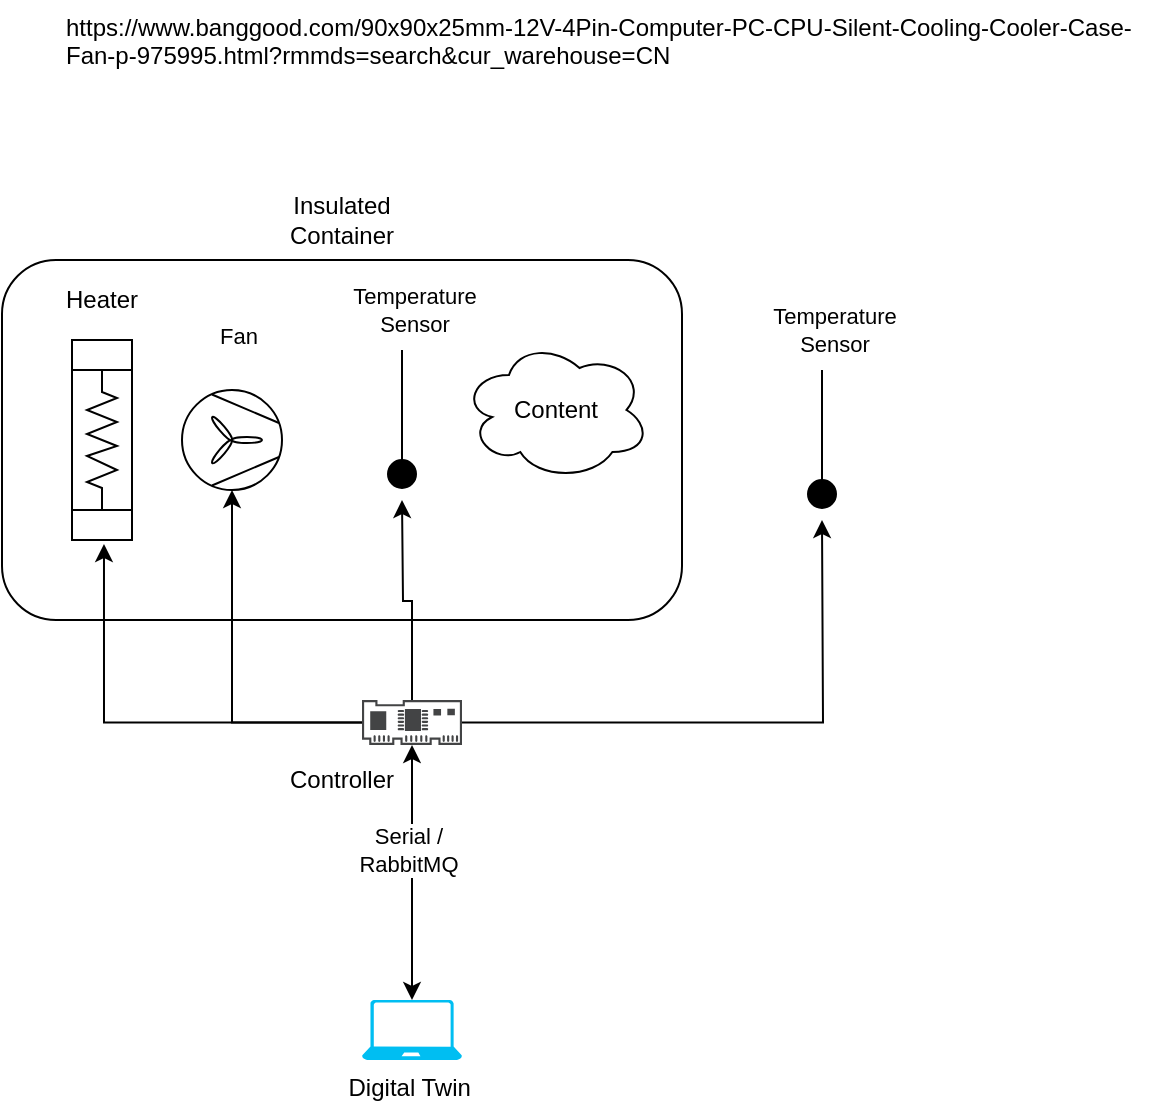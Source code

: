 <mxfile version="13.5.1" type="device"><diagram id="pX_AYpZvNBJtFISHPC4g" name="Page-1"><mxGraphModel dx="905" dy="680" grid="1" gridSize="10" guides="1" tooltips="1" connect="1" arrows="1" fold="1" page="1" pageScale="1" pageWidth="827" pageHeight="1169" math="0" shadow="0"><root><mxCell id="0"/><mxCell id="1" parent="0"/><mxCell id="G6u1DaucFyVu4wI8RZ61-1" value="" style="rounded=1;whiteSpace=wrap;html=1;" parent="1" vertex="1"><mxGeometry x="130" y="260" width="340" height="180" as="geometry"/></mxCell><mxCell id="G6u1DaucFyVu4wI8RZ61-2" value="" style="endArrow=none;html=1;startArrow=circle;startFill=1;" parent="1" edge="1"><mxGeometry width="50" height="50" relative="1" as="geometry"><mxPoint x="330" y="375" as="sourcePoint"/><mxPoint x="330" y="305" as="targetPoint"/></mxGeometry></mxCell><mxCell id="G6u1DaucFyVu4wI8RZ61-3" value="Temperature &lt;br&gt;Sensor" style="edgeLabel;html=1;align=center;verticalAlign=middle;resizable=0;points=[];" parent="G6u1DaucFyVu4wI8RZ61-2" vertex="1" connectable="0"><mxGeometry x="0.514" y="2" relative="1" as="geometry"><mxPoint x="7.5" y="-37" as="offset"/></mxGeometry></mxCell><mxCell id="G6u1DaucFyVu4wI8RZ61-4" value="" style="verticalLabelPosition=bottom;outlineConnect=0;align=center;dashed=0;html=1;verticalAlign=top;shape=mxgraph.pid2misc.fan;fanType=common" parent="1" vertex="1"><mxGeometry x="220" y="325" width="50" height="50" as="geometry"/></mxCell><mxCell id="G6u1DaucFyVu4wI8RZ61-5" value="" style="shape=mxgraph.pid.heat_exchangers.heat_exchanger_(coil_tubes);html=1;align=center;verticalLabelPosition=bottom;verticalAlign=top;dashed=0;rotation=90;" parent="1" vertex="1"><mxGeometry x="130" y="335" width="100" height="30" as="geometry"/></mxCell><mxCell id="G6u1DaucFyVu4wI8RZ61-6" value="Heater" style="text;html=1;strokeColor=none;fillColor=none;align=center;verticalAlign=middle;whiteSpace=wrap;rounded=0;" parent="1" vertex="1"><mxGeometry x="160" y="270" width="40" height="20" as="geometry"/></mxCell><mxCell id="G6u1DaucFyVu4wI8RZ61-7" value="Content" style="ellipse;shape=cloud;whiteSpace=wrap;html=1;" parent="1" vertex="1"><mxGeometry x="360" y="300" width="94" height="70" as="geometry"/></mxCell><mxCell id="G6u1DaucFyVu4wI8RZ61-18" style="edgeStyle=orthogonalEdgeStyle;rounded=0;orthogonalLoop=1;jettySize=auto;html=1;entryX=1.02;entryY=0.467;entryDx=0;entryDy=0;entryPerimeter=0;" parent="1" source="G6u1DaucFyVu4wI8RZ61-13" target="G6u1DaucFyVu4wI8RZ61-5" edge="1"><mxGeometry relative="1" as="geometry"/></mxCell><mxCell id="G6u1DaucFyVu4wI8RZ61-19" style="edgeStyle=orthogonalEdgeStyle;rounded=0;orthogonalLoop=1;jettySize=auto;html=1;" parent="1" source="G6u1DaucFyVu4wI8RZ61-13" target="G6u1DaucFyVu4wI8RZ61-4" edge="1"><mxGeometry relative="1" as="geometry"/></mxCell><mxCell id="G6u1DaucFyVu4wI8RZ61-20" style="edgeStyle=orthogonalEdgeStyle;rounded=0;orthogonalLoop=1;jettySize=auto;html=1;" parent="1" source="G6u1DaucFyVu4wI8RZ61-13" edge="1"><mxGeometry relative="1" as="geometry"><mxPoint x="330" y="380" as="targetPoint"/></mxGeometry></mxCell><mxCell id="G6u1DaucFyVu4wI8RZ61-24" style="edgeStyle=orthogonalEdgeStyle;rounded=0;orthogonalLoop=1;jettySize=auto;html=1;startArrow=none;startFill=0;" parent="1" source="G6u1DaucFyVu4wI8RZ61-13" edge="1"><mxGeometry relative="1" as="geometry"><mxPoint x="540" y="390" as="targetPoint"/></mxGeometry></mxCell><mxCell id="G6u1DaucFyVu4wI8RZ61-13" value="" style="pointerEvents=1;shadow=0;dashed=0;html=1;strokeColor=none;fillColor=#434445;aspect=fixed;labelPosition=center;verticalLabelPosition=bottom;verticalAlign=top;align=center;outlineConnect=0;shape=mxgraph.vvd.scsi_controller;" parent="1" vertex="1"><mxGeometry x="310" y="480" width="50" height="22.5" as="geometry"/></mxCell><mxCell id="G6u1DaucFyVu4wI8RZ61-17" value="Fan" style="edgeLabel;html=1;align=center;verticalAlign=middle;resizable=0;points=[];" parent="1" vertex="1" connectable="0"><mxGeometry x="240" y="335" as="geometry"><mxPoint x="7.5" y="-37" as="offset"/></mxGeometry></mxCell><mxCell id="G6u1DaucFyVu4wI8RZ61-22" value="" style="endArrow=none;html=1;startArrow=circle;startFill=1;" parent="1" edge="1"><mxGeometry width="50" height="50" relative="1" as="geometry"><mxPoint x="540" y="385" as="sourcePoint"/><mxPoint x="540" y="315" as="targetPoint"/></mxGeometry></mxCell><mxCell id="G6u1DaucFyVu4wI8RZ61-23" value="Temperature &lt;br&gt;Sensor" style="edgeLabel;html=1;align=center;verticalAlign=middle;resizable=0;points=[];" parent="G6u1DaucFyVu4wI8RZ61-22" vertex="1" connectable="0"><mxGeometry x="0.514" y="2" relative="1" as="geometry"><mxPoint x="7.5" y="-37" as="offset"/></mxGeometry></mxCell><mxCell id="G6u1DaucFyVu4wI8RZ61-25" value="Insulated Container" style="text;html=1;strokeColor=none;fillColor=none;align=center;verticalAlign=middle;whiteSpace=wrap;rounded=0;" parent="1" vertex="1"><mxGeometry x="280" y="230" width="40" height="20" as="geometry"/></mxCell><mxCell id="G6u1DaucFyVu4wI8RZ61-26" value="Digital Twin&amp;nbsp;" style="verticalLabelPosition=bottom;html=1;verticalAlign=top;align=center;strokeColor=none;fillColor=#00BEF2;shape=mxgraph.azure.laptop;pointerEvents=1;" parent="1" vertex="1"><mxGeometry x="310" y="630" width="50" height="30" as="geometry"/></mxCell><mxCell id="G6u1DaucFyVu4wI8RZ61-27" value="" style="endArrow=classic;startArrow=classic;html=1;exitX=0.5;exitY=0;exitDx=0;exitDy=0;exitPerimeter=0;" parent="1" source="G6u1DaucFyVu4wI8RZ61-26" target="G6u1DaucFyVu4wI8RZ61-13" edge="1"><mxGeometry width="50" height="50" relative="1" as="geometry"><mxPoint x="280" y="600" as="sourcePoint"/><mxPoint x="330" y="550" as="targetPoint"/></mxGeometry></mxCell><mxCell id="G6u1DaucFyVu4wI8RZ61-29" value="Serial /&lt;br&gt;RabbitMQ" style="edgeLabel;html=1;align=center;verticalAlign=middle;resizable=0;points=[];" parent="G6u1DaucFyVu4wI8RZ61-27" vertex="1" connectable="0"><mxGeometry x="0.176" y="2" relative="1" as="geometry"><mxPoint as="offset"/></mxGeometry></mxCell><mxCell id="G6u1DaucFyVu4wI8RZ61-28" value="Controller" style="text;html=1;strokeColor=none;fillColor=none;align=center;verticalAlign=middle;whiteSpace=wrap;rounded=0;" parent="1" vertex="1"><mxGeometry x="280" y="510" width="40" height="20" as="geometry"/></mxCell><UserObject label="https://www.banggood.com/90x90x25mm-12V-4Pin-Computer-PC-CPU-Silent-Cooling-Cooler-Case-Fan-p-975995.html?rmmds=search&amp;cur_warehouse=CN" link="https://www.banggood.com/90x90x25mm-12V-4Pin-Computer-PC-CPU-Silent-Cooling-Cooler-Case-Fan-p-975995.html?rmmds=search&amp;cur_warehouse=CN" id="DBhDPOd1CjDPK-r8UVjh-1"><mxCell style="text;whiteSpace=wrap;html=1;" parent="1" vertex="1"><mxGeometry x="160" y="130" width="550" height="40" as="geometry"/></mxCell></UserObject></root></mxGraphModel></diagram></mxfile>